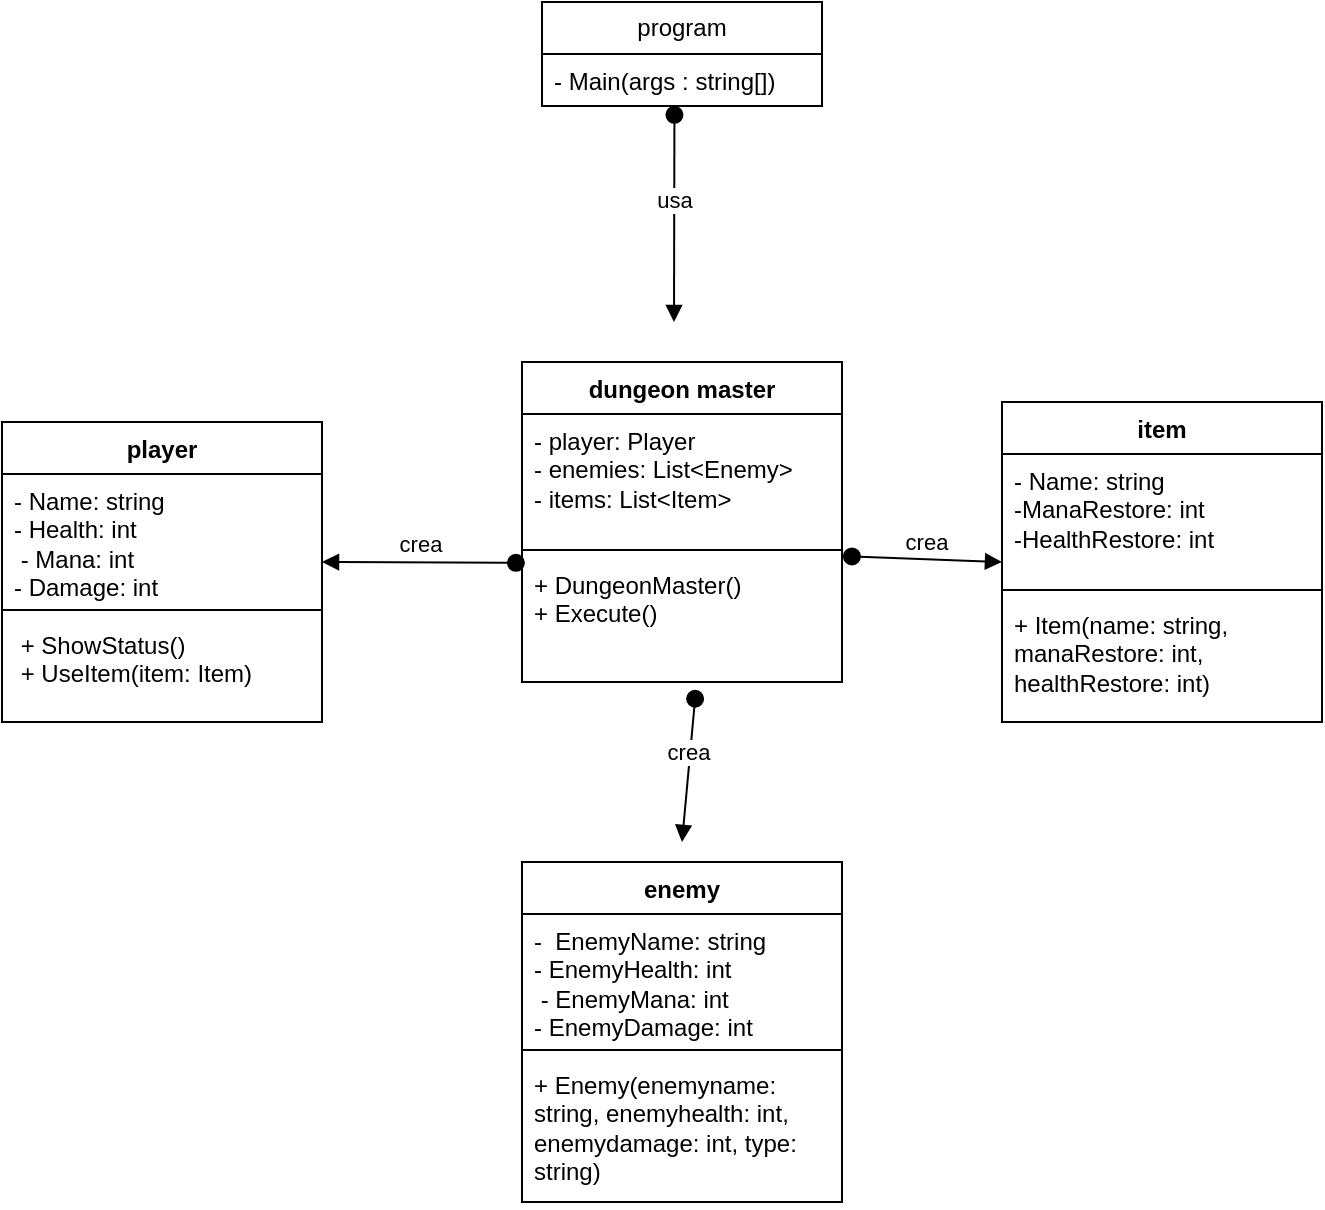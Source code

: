 <mxfile version="24.7.12">
  <diagram name="Página-1" id="psu2LPqqdgbezVd_fDKm">
    <mxGraphModel dx="521" dy="522" grid="1" gridSize="10" guides="1" tooltips="1" connect="1" arrows="1" fold="1" page="1" pageScale="1" pageWidth="827" pageHeight="1169" math="0" shadow="0">
      <root>
        <mxCell id="0" />
        <mxCell id="1" parent="0" />
        <mxCell id="TnN-TPqWyLTkjO5ocJhF-1" value="program" style="swimlane;fontStyle=0;childLayout=stackLayout;horizontal=1;startSize=26;fillColor=none;horizontalStack=0;resizeParent=1;resizeParentMax=0;resizeLast=0;collapsible=1;marginBottom=0;whiteSpace=wrap;html=1;" vertex="1" parent="1">
          <mxGeometry x="300" y="40" width="140" height="52" as="geometry" />
        </mxCell>
        <mxCell id="TnN-TPqWyLTkjO5ocJhF-2" value="- Main(args :&amp;nbsp;&lt;span class=&quot;hljs-built_in&quot;&gt;string&lt;/span&gt;[])&amp;nbsp;" style="text;strokeColor=none;fillColor=none;align=left;verticalAlign=top;spacingLeft=4;spacingRight=4;overflow=hidden;rotatable=0;points=[[0,0.5],[1,0.5]];portConstraint=eastwest;whiteSpace=wrap;html=1;" vertex="1" parent="TnN-TPqWyLTkjO5ocJhF-1">
          <mxGeometry y="26" width="140" height="26" as="geometry" />
        </mxCell>
        <mxCell id="TnN-TPqWyLTkjO5ocJhF-5" value="usa" style="html=1;verticalAlign=bottom;startArrow=oval;startFill=1;endArrow=block;startSize=8;curved=0;rounded=0;exitX=0.473;exitY=1.169;exitDx=0;exitDy=0;exitPerimeter=0;" edge="1" parent="1" source="TnN-TPqWyLTkjO5ocJhF-2">
          <mxGeometry width="60" relative="1" as="geometry">
            <mxPoint x="230" y="240" as="sourcePoint" />
            <mxPoint x="366" y="200" as="targetPoint" />
          </mxGeometry>
        </mxCell>
        <mxCell id="TnN-TPqWyLTkjO5ocJhF-6" value="dungeon master" style="swimlane;fontStyle=1;align=center;verticalAlign=top;childLayout=stackLayout;horizontal=1;startSize=26;horizontalStack=0;resizeParent=1;resizeParentMax=0;resizeLast=0;collapsible=1;marginBottom=0;whiteSpace=wrap;html=1;" vertex="1" parent="1">
          <mxGeometry x="290" y="220" width="160" height="160" as="geometry" />
        </mxCell>
        <mxCell id="TnN-TPqWyLTkjO5ocJhF-7" value="- player: Player&lt;div&gt;- enemies:&amp;nbsp;List&amp;lt;Enemy&amp;gt;&lt;/div&gt;&lt;div&gt;- items: List&amp;lt;Item&amp;gt;&lt;/div&gt;&lt;div&gt;&amp;nbsp;&lt;br&gt;&lt;/div&gt;" style="text;strokeColor=none;fillColor=none;align=left;verticalAlign=top;spacingLeft=4;spacingRight=4;overflow=hidden;rotatable=0;points=[[0,0.5],[1,0.5]];portConstraint=eastwest;whiteSpace=wrap;html=1;" vertex="1" parent="TnN-TPqWyLTkjO5ocJhF-6">
          <mxGeometry y="26" width="160" height="64" as="geometry" />
        </mxCell>
        <mxCell id="TnN-TPqWyLTkjO5ocJhF-8" value="" style="line;strokeWidth=1;fillColor=none;align=left;verticalAlign=middle;spacingTop=-1;spacingLeft=3;spacingRight=3;rotatable=0;labelPosition=right;points=[];portConstraint=eastwest;strokeColor=inherit;" vertex="1" parent="TnN-TPqWyLTkjO5ocJhF-6">
          <mxGeometry y="90" width="160" height="8" as="geometry" />
        </mxCell>
        <mxCell id="TnN-TPqWyLTkjO5ocJhF-9" value="+ DungeonMaster() &lt;div&gt;+ Execute()&lt;br&gt;&lt;/div&gt;" style="text;strokeColor=none;fillColor=none;align=left;verticalAlign=top;spacingLeft=4;spacingRight=4;overflow=hidden;rotatable=0;points=[[0,0.5],[1,0.5]];portConstraint=eastwest;whiteSpace=wrap;html=1;" vertex="1" parent="TnN-TPqWyLTkjO5ocJhF-6">
          <mxGeometry y="98" width="160" height="62" as="geometry" />
        </mxCell>
        <mxCell id="TnN-TPqWyLTkjO5ocJhF-10" value="crea" style="html=1;verticalAlign=bottom;startArrow=oval;startFill=1;endArrow=block;startSize=8;curved=0;rounded=0;exitX=-0.019;exitY=0.039;exitDx=0;exitDy=0;exitPerimeter=0;" edge="1" parent="1" source="TnN-TPqWyLTkjO5ocJhF-9">
          <mxGeometry x="-0.01" width="60" relative="1" as="geometry">
            <mxPoint x="360" y="390" as="sourcePoint" />
            <mxPoint x="190" y="320" as="targetPoint" />
            <mxPoint as="offset" />
          </mxGeometry>
        </mxCell>
        <mxCell id="TnN-TPqWyLTkjO5ocJhF-11" value="player" style="swimlane;fontStyle=1;align=center;verticalAlign=top;childLayout=stackLayout;horizontal=1;startSize=26;horizontalStack=0;resizeParent=1;resizeParentMax=0;resizeLast=0;collapsible=1;marginBottom=0;whiteSpace=wrap;html=1;" vertex="1" parent="1">
          <mxGeometry x="30" y="250" width="160" height="150" as="geometry" />
        </mxCell>
        <mxCell id="TnN-TPqWyLTkjO5ocJhF-12" value="&lt;div&gt;- Name: &lt;span class=&quot;hljs-built_in&quot;&gt;string&lt;/span&gt;&lt;br&gt;&lt;/div&gt;&lt;div&gt;&lt;span class=&quot;hljs-built_in&quot;&gt;- Health: int&lt;/span&gt;&lt;/div&gt;&lt;div&gt;&lt;span class=&quot;hljs-built_in&quot;&gt;&amp;nbsp;- Mana: int &lt;br&gt;&lt;/span&gt;&lt;/div&gt;&lt;div&gt;&lt;span class=&quot;hljs-built_in&quot;&gt;- Damage: int&amp;nbsp;&lt;br&gt;&lt;/span&gt;&lt;/div&gt;" style="text;strokeColor=none;fillColor=none;align=left;verticalAlign=top;spacingLeft=4;spacingRight=4;overflow=hidden;rotatable=0;points=[[0,0.5],[1,0.5]];portConstraint=eastwest;whiteSpace=wrap;html=1;" vertex="1" parent="TnN-TPqWyLTkjO5ocJhF-11">
          <mxGeometry y="26" width="160" height="64" as="geometry" />
        </mxCell>
        <mxCell id="TnN-TPqWyLTkjO5ocJhF-13" value="" style="line;strokeWidth=1;fillColor=none;align=left;verticalAlign=middle;spacingTop=-1;spacingLeft=3;spacingRight=3;rotatable=0;labelPosition=right;points=[];portConstraint=eastwest;strokeColor=inherit;" vertex="1" parent="TnN-TPqWyLTkjO5ocJhF-11">
          <mxGeometry y="90" width="160" height="8" as="geometry" />
        </mxCell>
        <mxCell id="TnN-TPqWyLTkjO5ocJhF-14" value="&amp;nbsp;+ ShowStatus()&lt;div&gt;&amp;nbsp;+ UseItem(item: Item)&lt;/div&gt;" style="text;strokeColor=none;fillColor=none;align=left;verticalAlign=top;spacingLeft=4;spacingRight=4;overflow=hidden;rotatable=0;points=[[0,0.5],[1,0.5]];portConstraint=eastwest;whiteSpace=wrap;html=1;" vertex="1" parent="TnN-TPqWyLTkjO5ocJhF-11">
          <mxGeometry y="98" width="160" height="52" as="geometry" />
        </mxCell>
        <mxCell id="TnN-TPqWyLTkjO5ocJhF-15" value="enemy" style="swimlane;fontStyle=1;align=center;verticalAlign=top;childLayout=stackLayout;horizontal=1;startSize=26;horizontalStack=0;resizeParent=1;resizeParentMax=0;resizeLast=0;collapsible=1;marginBottom=0;whiteSpace=wrap;html=1;" vertex="1" parent="1">
          <mxGeometry x="290" y="470" width="160" height="170" as="geometry" />
        </mxCell>
        <mxCell id="TnN-TPqWyLTkjO5ocJhF-16" value="&lt;div&gt;- &amp;nbsp;EnemyName: &lt;span class=&quot;hljs-built_in&quot;&gt;string&lt;/span&gt;&lt;br&gt;&lt;/div&gt;&lt;div&gt;&lt;span class=&quot;hljs-built_in&quot;&gt;-&amp;nbsp;&lt;/span&gt;&lt;span style=&quot;background-color: initial;&quot;&gt;Enemy&lt;/span&gt;&lt;span style=&quot;background-color: initial;&quot;&gt;Health: int&lt;/span&gt;&lt;/div&gt;&lt;div&gt;&lt;span class=&quot;hljs-built_in&quot;&gt;&amp;nbsp;-&amp;nbsp;&lt;/span&gt;&lt;span style=&quot;background-color: initial;&quot;&gt;Enemy&lt;/span&gt;&lt;span style=&quot;background-color: initial;&quot;&gt;Mana: int&lt;/span&gt;&lt;/div&gt;&lt;div&gt;&lt;span class=&quot;hljs-built_in&quot;&gt;-&amp;nbsp;&lt;/span&gt;&lt;span style=&quot;background-color: initial;&quot;&gt;Enemy&lt;/span&gt;&lt;span style=&quot;background-color: initial;&quot;&gt;Damage: int&amp;nbsp;&lt;/span&gt;&lt;/div&gt;" style="text;strokeColor=none;fillColor=none;align=left;verticalAlign=top;spacingLeft=4;spacingRight=4;overflow=hidden;rotatable=0;points=[[0,0.5],[1,0.5]];portConstraint=eastwest;whiteSpace=wrap;html=1;" vertex="1" parent="TnN-TPqWyLTkjO5ocJhF-15">
          <mxGeometry y="26" width="160" height="64" as="geometry" />
        </mxCell>
        <mxCell id="TnN-TPqWyLTkjO5ocJhF-17" value="" style="line;strokeWidth=1;fillColor=none;align=left;verticalAlign=middle;spacingTop=-1;spacingLeft=3;spacingRight=3;rotatable=0;labelPosition=right;points=[];portConstraint=eastwest;strokeColor=inherit;" vertex="1" parent="TnN-TPqWyLTkjO5ocJhF-15">
          <mxGeometry y="90" width="160" height="8" as="geometry" />
        </mxCell>
        <mxCell id="TnN-TPqWyLTkjO5ocJhF-18" value="+ Enemy(enemyname: &lt;span class=&quot;hljs-built_in&quot;&gt;string&lt;/span&gt;, enemyhealth: int, enemydamage: int, &lt;span class=&quot;hljs-built_in&quot;&gt;type&lt;/span&gt;: &lt;span class=&quot;hljs-built_in&quot;&gt;string&lt;/span&gt;)" style="text;strokeColor=none;fillColor=none;align=left;verticalAlign=top;spacingLeft=4;spacingRight=4;overflow=hidden;rotatable=0;points=[[0,0.5],[1,0.5]];portConstraint=eastwest;whiteSpace=wrap;html=1;" vertex="1" parent="TnN-TPqWyLTkjO5ocJhF-15">
          <mxGeometry y="98" width="160" height="72" as="geometry" />
        </mxCell>
        <mxCell id="TnN-TPqWyLTkjO5ocJhF-19" value="crea" style="html=1;verticalAlign=bottom;startArrow=oval;startFill=1;endArrow=block;startSize=8;curved=0;rounded=0;exitX=0.541;exitY=1.135;exitDx=0;exitDy=0;exitPerimeter=0;" edge="1" parent="1" source="TnN-TPqWyLTkjO5ocJhF-9">
          <mxGeometry x="-0.01" width="60" relative="1" as="geometry">
            <mxPoint x="297" y="330" as="sourcePoint" />
            <mxPoint x="370" y="460" as="targetPoint" />
            <mxPoint as="offset" />
          </mxGeometry>
        </mxCell>
        <mxCell id="TnN-TPqWyLTkjO5ocJhF-20" value="crea" style="html=1;verticalAlign=bottom;startArrow=oval;startFill=1;endArrow=block;startSize=8;curved=0;rounded=0;exitX=1.031;exitY=-0.013;exitDx=0;exitDy=0;exitPerimeter=0;" edge="1" parent="1" source="TnN-TPqWyLTkjO5ocJhF-9">
          <mxGeometry x="-0.01" width="60" relative="1" as="geometry">
            <mxPoint x="387" y="398" as="sourcePoint" />
            <mxPoint x="530" y="320" as="targetPoint" />
            <mxPoint as="offset" />
          </mxGeometry>
        </mxCell>
        <mxCell id="TnN-TPqWyLTkjO5ocJhF-22" value="item" style="swimlane;fontStyle=1;align=center;verticalAlign=top;childLayout=stackLayout;horizontal=1;startSize=26;horizontalStack=0;resizeParent=1;resizeParentMax=0;resizeLast=0;collapsible=1;marginBottom=0;whiteSpace=wrap;html=1;" vertex="1" parent="1">
          <mxGeometry x="530" y="240" width="160" height="160" as="geometry" />
        </mxCell>
        <mxCell id="TnN-TPqWyLTkjO5ocJhF-23" value="&lt;div&gt;- Name: string&lt;/div&gt;&lt;div&gt;-ManaRestore: int&lt;/div&gt;&lt;div&gt;-HealthRestore: int&lt;/div&gt;&lt;div&gt;&lt;br&gt;&lt;/div&gt;" style="text;strokeColor=none;fillColor=none;align=left;verticalAlign=top;spacingLeft=4;spacingRight=4;overflow=hidden;rotatable=0;points=[[0,0.5],[1,0.5]];portConstraint=eastwest;whiteSpace=wrap;html=1;" vertex="1" parent="TnN-TPqWyLTkjO5ocJhF-22">
          <mxGeometry y="26" width="160" height="64" as="geometry" />
        </mxCell>
        <mxCell id="TnN-TPqWyLTkjO5ocJhF-24" value="" style="line;strokeWidth=1;fillColor=none;align=left;verticalAlign=middle;spacingTop=-1;spacingLeft=3;spacingRight=3;rotatable=0;labelPosition=right;points=[];portConstraint=eastwest;strokeColor=inherit;" vertex="1" parent="TnN-TPqWyLTkjO5ocJhF-22">
          <mxGeometry y="90" width="160" height="8" as="geometry" />
        </mxCell>
        <mxCell id="TnN-TPqWyLTkjO5ocJhF-25" value="&lt;div&gt;+ Item(name: &lt;span class=&quot;hljs-built_in&quot;&gt;string&lt;/span&gt;, manaRestore: int, healthRestore: int)&lt;br&gt;&lt;/div&gt;" style="text;strokeColor=none;fillColor=none;align=left;verticalAlign=top;spacingLeft=4;spacingRight=4;overflow=hidden;rotatable=0;points=[[0,0.5],[1,0.5]];portConstraint=eastwest;whiteSpace=wrap;html=1;" vertex="1" parent="TnN-TPqWyLTkjO5ocJhF-22">
          <mxGeometry y="98" width="160" height="62" as="geometry" />
        </mxCell>
      </root>
    </mxGraphModel>
  </diagram>
</mxfile>
